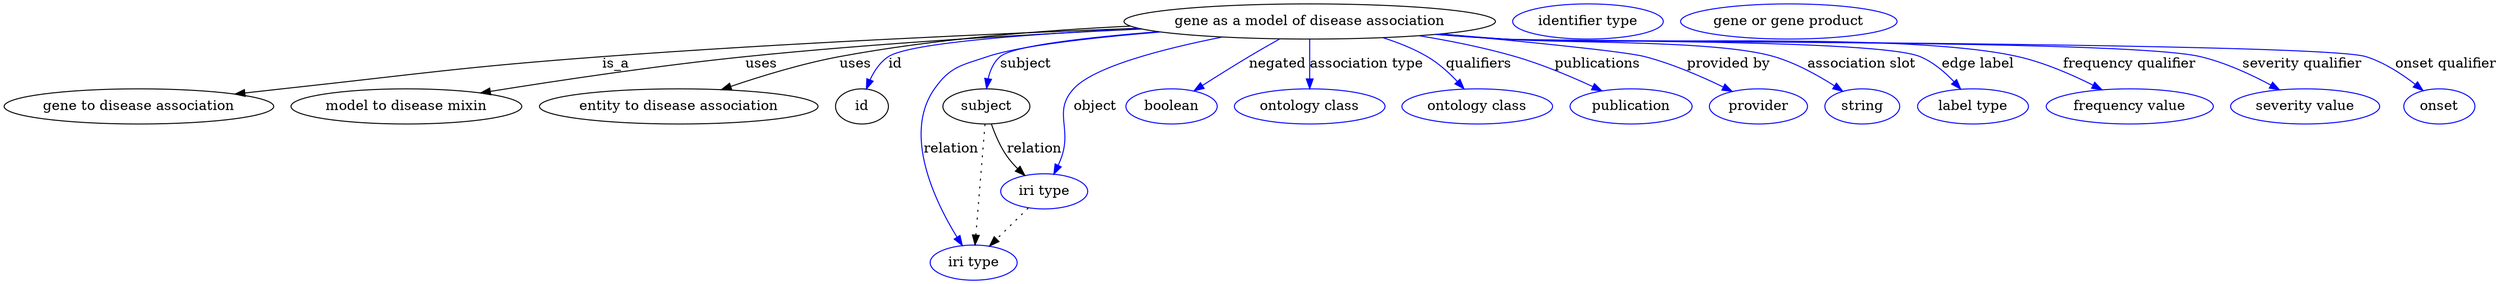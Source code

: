 digraph {
	graph [bb="0,0,2064.9,281"];
	node [label="\N"];
	"gene as a model of disease association"	 [height=0.5,
		label="gene as a model of disease association",
		pos="1088.1,263",
		width=4.0461];
	"gene to disease association"	 [height=0.5,
		pos="105.14,177",
		width=2.9207];
	"gene as a model of disease association" -> "gene to disease association"	 [label=is_a,
		lp="501.42,220",
		pos="e,181.43,189.46 950.69,256.99 829.26,251.14 647.46,241.08 489.59,227 369.03,216.25 339.04,211.55 219.14,195 210.18,193.76 200.83,\
192.4 191.51,191"];
	"model to disease mixin"	 [height=0.5,
		pos="320.14,177",
		width=2.5527];
	"gene as a model of disease association" -> "model to disease mixin"	 [label=uses,
		lp="617.2,220",
		pos="e,387.91,189.26 952.44,256.41 855.42,250.85 721.89,241.43 605.03,227 522.27,216.78 502.27,209.5 420.14,195 412.9,193.72 405.36,192.38 \
397.81,191.03"];
	"entity to disease association"	 [height=0.5,
		pos="538.14,177",
		width=3.0164];
	"gene as a model of disease association" -> "entity to disease association"	 [label=uses,
		lp="693.2,220",
		pos="e,577.72,193.84 957.56,254.97 858.9,248.25 732.06,238 681.03,227 649.11,220.12 614.52,208.14 587.37,197.63"];
	id	 [height=0.5,
		pos="692.14,177",
		width=0.75];
	"gene as a model of disease association" -> id	 [color=blue,
		label=id,
		lp="728.59,220",
		pos="e,698.11,194.81 954.94,255.7 858.59,249.44 741.98,239.46 722.25,227 713.7,221.59 707.24,212.8 702.53,204.08",
		style=solid];
	subject	 [height=0.5,
		pos="810.14,177",
		width=0.97656];
	"gene as a model of disease association" -> subject	 [color=blue,
		label=subject,
		lp="847.97,220",
		pos="e,811.81,195.41 970.31,252.38 906.78,245.66 839.03,236.47 827.49,227 820.82,221.53 816.71,213.35 814.18,205.19",
		style=solid];
	relation	 [color=blue,
		height=0.5,
		label="iri type",
		pos="797.14,18",
		width=0.9834];
	"gene as a model of disease association" -> relation	 [color=blue,
		label=relation,
		lp="776.52,134",
		pos="e,786.91,35.266 968.74,252.69 908.46,246.41 842.27,237.57 814.14,227 790.14,217.98 779.43,216.93 766.14,195 737.44,147.6 763.49,\
80.763 782.14,44.283",
		style=solid];
	object	 [color=blue,
		height=0.5,
		label="iri type",
		pos="860.14,91",
		width=0.9834];
	"gene as a model of disease association" -> object	 [color=blue,
		label=object,
		lp="907.25,177",
		pos="e,867.63,108.77 1019.7,247.04 969.7,234.06 907.73,214.71 889.94,195 869.15,171.97 883.3,156.64 874.14,127 873.27,124.18 872.29,121.26 \
871.25,118.36",
		style=solid];
	negated	 [color=blue,
		height=0.5,
		label=boolean,
		pos="971.14,177",
		width=1.0584];
	"gene as a model of disease association" -> negated	 [color=blue,
		label=negated,
		lp="1058.9,220",
		pos="e,991.84,192.21 1063.9,245.18 1045.4,231.55 1019.7,212.71 1000.1,198.29",
		style=solid];
	"association type"	 [color=blue,
		height=0.5,
		label="ontology class",
		pos="1088.1,177",
		width=1.6931];
	"gene as a model of disease association" -> "association type"	 [color=blue,
		label="association type",
		lp="1133,220",
		pos="e,1088.1,195.21 1088.1,244.76 1088.1,233.36 1088.1,218.43 1088.1,205.49",
		style=solid];
	qualifiers	 [color=blue,
		height=0.5,
		label="ontology class",
		pos="1228.1,177",
		width=1.6931];
	"gene as a model of disease association" -> qualifiers	 [color=blue,
		label=qualifiers,
		lp="1224.2,220",
		pos="e,1215.3,194.67 1144.4,246.29 1157.4,241.15 1170.7,234.75 1182.1,227 1192,220.3 1201.3,211.1 1208.8,202.42",
		style=solid];
	publications	 [color=blue,
		height=0.5,
		label=publication,
		pos="1357.1,177",
		width=1.3859];
	"gene as a model of disease association" -> publications	 [color=blue,
		label=publications,
		lp="1321.4,220",
		pos="e,1330.4,192.2 1174.1,248.43 1200.2,242.93 1228.6,235.81 1254.1,227 1277.2,219.02 1301.9,207.18 1321.3,197.02",
		style=solid];
	"provided by"	 [color=blue,
		height=0.5,
		label=provider,
		pos="1465.1,177",
		width=1.1129];
	"gene as a model of disease association" -> "provided by"	 [color=blue,
		label="provided by",
		lp="1429.8,220",
		pos="e,1440.3,191.41 1193.7,250.55 1262.8,242.13 1343.1,231.72 1359.1,227 1384.4,219.57 1411.1,206.91 1431.5,196.18",
		style=solid];
	"association slot"	 [color=blue,
		height=0.5,
		label=string,
		pos="1553.1,177",
		width=0.8403];
	"gene as a model of disease association" -> "association slot"	 [color=blue,
		label="association slot",
		lp="1541.1,220",
		pos="e,1534.2,191.4 1192.3,250.39 1209.3,248.48 1226.7,246.62 1243.1,245 1342.5,235.24 1371.8,256.84 1467.1,227 1488.1,220.43 1509.5,\
208.01 1525.7,197.2",
		style=solid];
	"edge label"	 [color=blue,
		height=0.5,
		label="label type",
		pos="1646.1,177",
		width=1.2425];
	"gene as a model of disease association" -> "edge label"	 [color=blue,
		label="edge label",
		lp="1640.7,220",
		pos="e,1631.8,194.22 1190.6,250.17 1208.1,248.25 1226.1,246.43 1243.1,245 1319.6,238.57 1516.9,255.6 1588.1,227 1601.9,221.47 1614.7,\
211.27 1624.7,201.51",
		style=solid];
	"frequency qualifier"	 [color=blue,
		height=0.5,
		label="frequency value",
		pos="1776.1,177",
		width=1.8561];
	"gene as a model of disease association" -> "frequency qualifier"	 [color=blue,
		label="frequency qualifier",
		lp="1765.2,220",
		pos="e,1749.8,193.57 1190.2,250.07 1207.8,248.14 1226,246.35 1243.1,245 1338.5,237.48 1580.4,250.37 1673.1,227 1696.9,221 1721.7,209.16 \
1741,198.51",
		style=solid];
	"severity qualifier"	 [color=blue,
		height=0.5,
		label="severity value",
		pos="1920.1,177",
		width=1.6517];
	"gene as a model of disease association" -> "severity qualifier"	 [color=blue,
		label="severity qualifier",
		lp="1906.4,220",
		pos="e,1895.6,193.41 1189.3,250 1207.2,248.06 1225.7,246.28 1243.1,245 1371.5,235.57 1697.5,259.03 1822.1,227 1844.9,221.15 1868.5,209.35 \
1886.8,198.68",
		style=solid];
	"onset qualifier"	 [color=blue,
		height=0.5,
		label=onset,
		pos="2031.1,177",
		width=0.79928];
	"gene as a model of disease association" -> "onset qualifier"	 [color=blue,
		label="onset qualifier",
		lp="2025,220",
		pos="e,2015,191.97 1188.9,249.96 1206.9,248.01 1225.6,246.24 1243.1,245 1322.3,239.42 1881.6,251.19 1957.1,227 1975.5,221.13 1993.5,209.18 \
2007.1,198.44",
		style=solid];
	association_id	 [color=blue,
		height=0.5,
		label="identifier type",
		pos="1311.1,263",
		width=1.652];
	subject -> relation	 [pos="e,798.62,36.027 808.65,158.76 806.4,131.21 802.11,78.735 799.45,46.223",
		style=dotted];
	subject -> object	 [label=relation,
		lp="853.52,134",
		pos="e,845.39,107.52 816.48,158.84 820.22,149.09 825.39,137.04 831.39,127 833.71,123.11 836.41,119.18 839.21,115.41"];
	"gene as a model of disease association_subject"	 [color=blue,
		height=0.5,
		label="gene or gene product",
		pos="1473.1,263",
		width=2.3474];
	object -> relation	 [pos="e,811.38,34.499 845.85,74.435 837.63,64.915 827.16,52.785 818.04,42.212",
		style=dotted];
}
